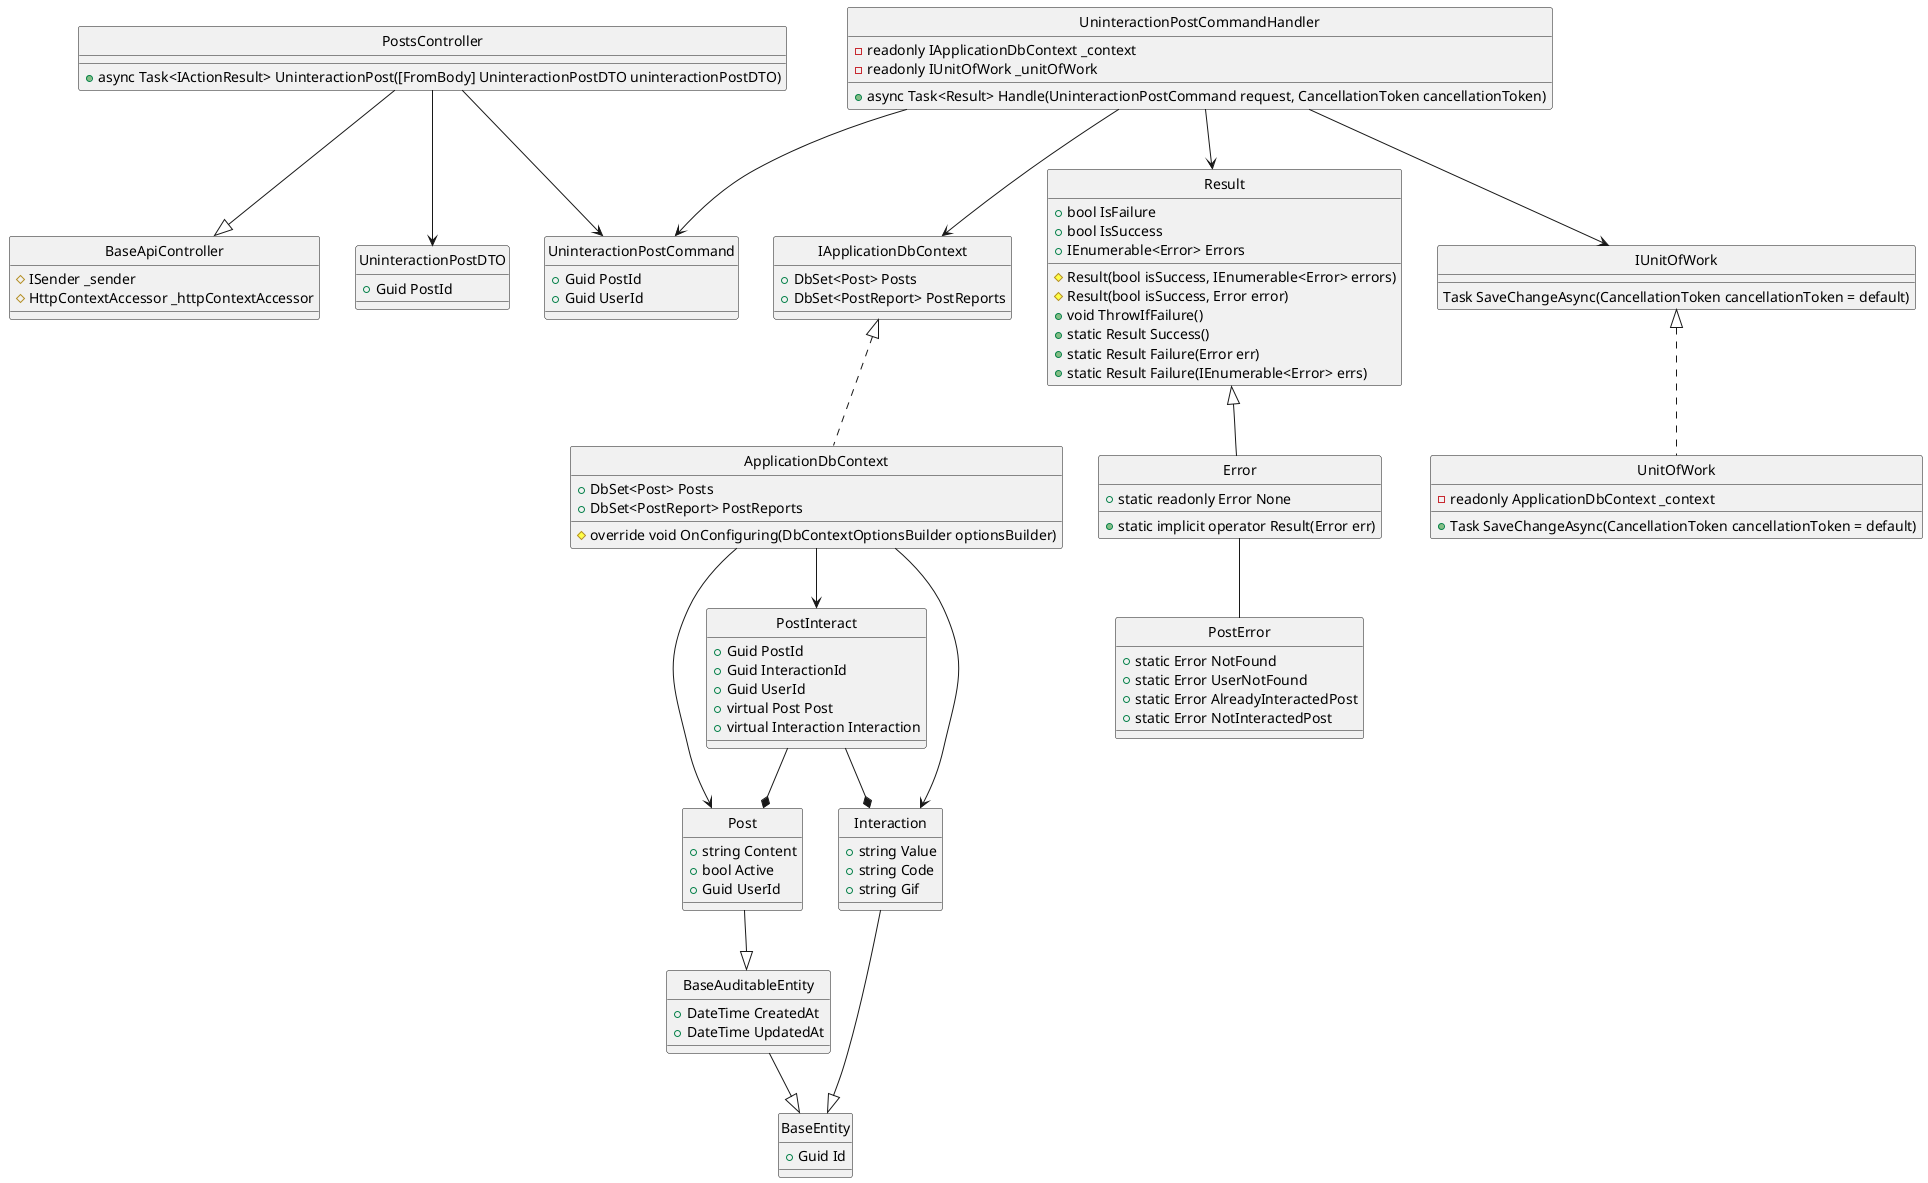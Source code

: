 @startuml 
hide circle

class BaseApiController {
    #ISender _sender
    #HttpContextAccessor _httpContextAccessor
}

class PostsController {
    +async Task<IActionResult> UninteractionPost([FromBody] UninteractionPostDTO uninteractionPostDTO)
}

class UninteractionPostCommand {
    +Guid PostId
    +Guid UserId
}

class UninteractionPostCommandHandler {
    -readonly IApplicationDbContext _context
    -readonly IUnitOfWork _unitOfWork
    +async Task<Result> Handle(UninteractionPostCommand request, CancellationToken cancellationToken)
}

class IApplicationDbContext {
    +DbSet<Post> Posts
    +DbSet<PostReport> PostReports
}

class ApplicationDbContext {
    +DbSet<Post> Posts
    +DbSet<PostReport> PostReports
    #override void OnConfiguring(DbContextOptionsBuilder optionsBuilder)
}

class Result {
    +bool IsFailure
    +bool IsSuccess
    +IEnumerable<Error> Errors
    #Result(bool isSuccess, IEnumerable<Error> errors)
    #Result(bool isSuccess, Error error)
    +void ThrowIfFailure()
    +static Result Success()
    +static Result Failure(Error err)
    +static Result Failure(IEnumerable<Error> errs)
}

class Error {
    +static readonly Error None
    +static implicit operator Result(Error err)
}

class IUnitOfWork {
    Task SaveChangeAsync(CancellationToken cancellationToken = default)
}

class UnitOfWork {
    -readonly ApplicationDbContext _context
    +Task SaveChangeAsync(CancellationToken cancellationToken = default)
}

class PostError {
    +static Error NotFound
    +static Error UserNotFound
    +static Error AlreadyInteractedPost
    +static Error NotInteractedPost
}

class UninteractionPostDTO {
    +Guid PostId
}

class BaseEntity {
    +Guid Id
}

class BaseAuditableEntity{
    +DateTime CreatedAt
    +DateTime UpdatedAt
}

class Post {
    +string Content
    +bool Active
    +Guid UserId
}

class Interaction {
    +string Value
    +string Code
    +string Gif
}

class PostInteract {
    +Guid PostId
    +Guid InteractionId
    +Guid UserId
    +virtual Post Post
    +virtual Interaction Interaction
}

PostsController --|> BaseApiController
PostsController --> UninteractionPostCommand
PostsController --> UninteractionPostDTO
UninteractionPostCommandHandler --> UninteractionPostCommand
UninteractionPostCommandHandler --> Result
UninteractionPostCommandHandler --> IUnitOfWork
UninteractionPostCommandHandler --> IApplicationDbContext
IUnitOfWork <|.. UnitOfWork
IApplicationDbContext <|.. ApplicationDbContext
Result <|-- Error
Error -- PostError
ApplicationDbContext --> Interaction
ApplicationDbContext --> Post
ApplicationDbContext --> PostInteract
Interaction --|> BaseEntity
Post --|> BaseAuditableEntity
BaseAuditableEntity --|> BaseEntity
PostInteract --* Post
PostInteract --* Interaction
@enduml
